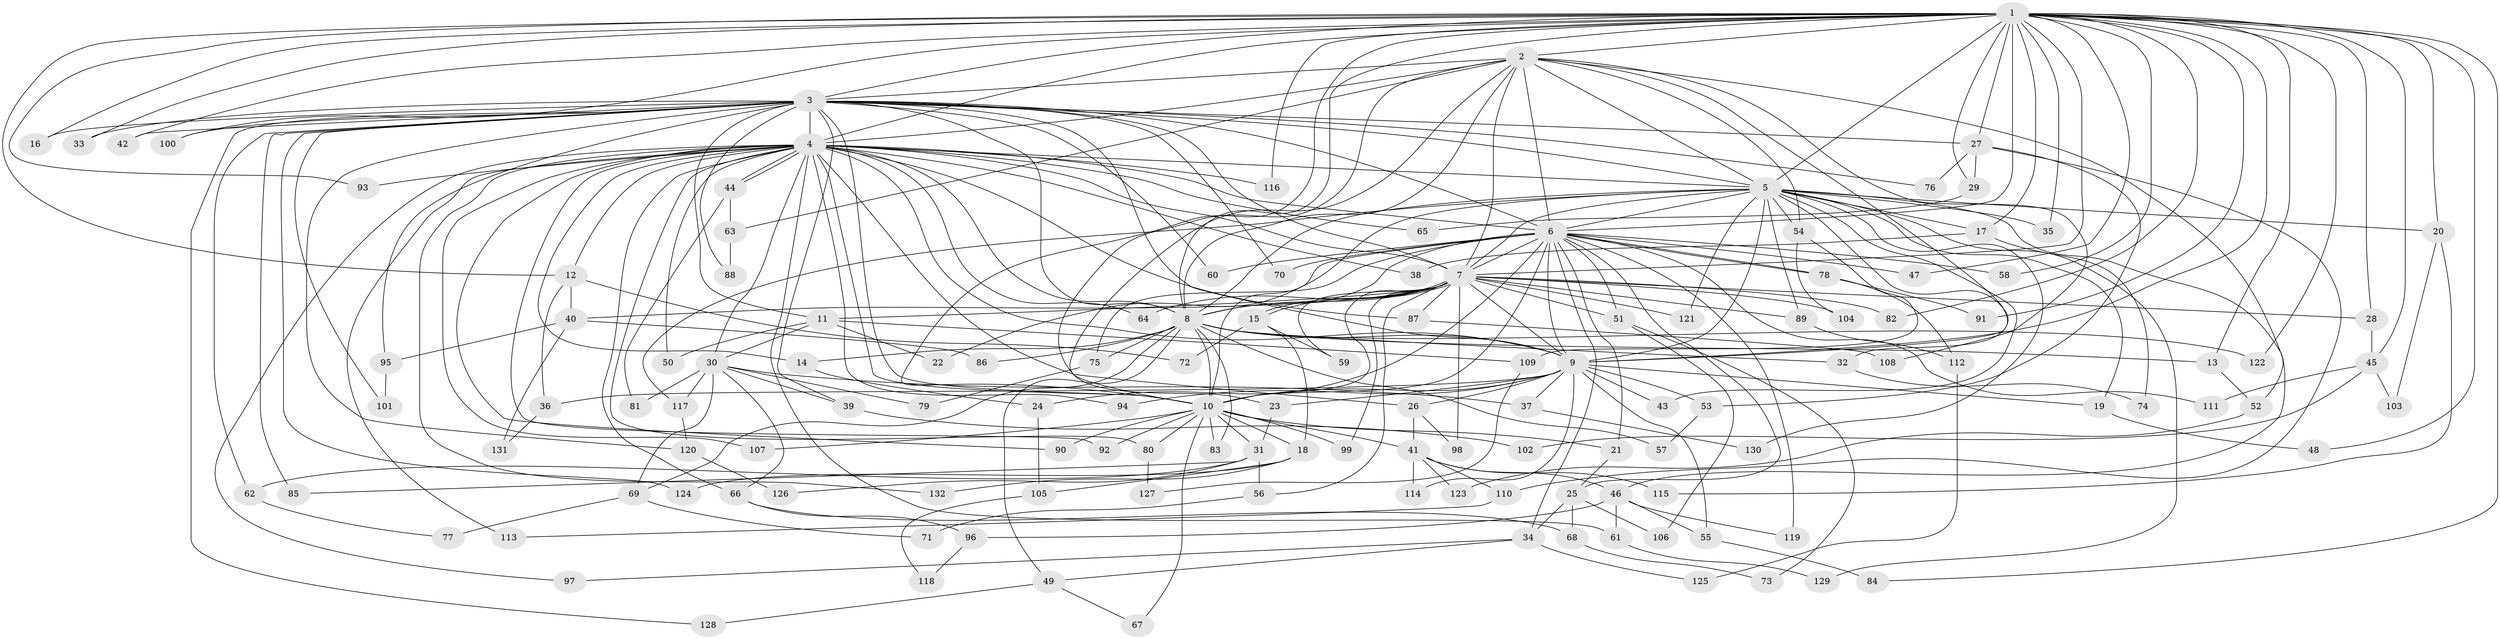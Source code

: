// Generated by graph-tools (version 1.1) at 2025/11/02/27/25 16:11:02]
// undirected, 132 vertices, 289 edges
graph export_dot {
graph [start="1"]
  node [color=gray90,style=filled];
  1;
  2;
  3;
  4;
  5;
  6;
  7;
  8;
  9;
  10;
  11;
  12;
  13;
  14;
  15;
  16;
  17;
  18;
  19;
  20;
  21;
  22;
  23;
  24;
  25;
  26;
  27;
  28;
  29;
  30;
  31;
  32;
  33;
  34;
  35;
  36;
  37;
  38;
  39;
  40;
  41;
  42;
  43;
  44;
  45;
  46;
  47;
  48;
  49;
  50;
  51;
  52;
  53;
  54;
  55;
  56;
  57;
  58;
  59;
  60;
  61;
  62;
  63;
  64;
  65;
  66;
  67;
  68;
  69;
  70;
  71;
  72;
  73;
  74;
  75;
  76;
  77;
  78;
  79;
  80;
  81;
  82;
  83;
  84;
  85;
  86;
  87;
  88;
  89;
  90;
  91;
  92;
  93;
  94;
  95;
  96;
  97;
  98;
  99;
  100;
  101;
  102;
  103;
  104;
  105;
  106;
  107;
  108;
  109;
  110;
  111;
  112;
  113;
  114;
  115;
  116;
  117;
  118;
  119;
  120;
  121;
  122;
  123;
  124;
  125;
  126;
  127;
  128;
  129;
  130;
  131;
  132;
  1 -- 2;
  1 -- 3;
  1 -- 4;
  1 -- 5;
  1 -- 6;
  1 -- 7;
  1 -- 8;
  1 -- 9;
  1 -- 10;
  1 -- 12;
  1 -- 13;
  1 -- 16;
  1 -- 17;
  1 -- 20;
  1 -- 27;
  1 -- 28;
  1 -- 29;
  1 -- 33;
  1 -- 35;
  1 -- 42;
  1 -- 45;
  1 -- 47;
  1 -- 48;
  1 -- 58;
  1 -- 82;
  1 -- 84;
  1 -- 91;
  1 -- 93;
  1 -- 100;
  1 -- 116;
  1 -- 122;
  2 -- 3;
  2 -- 4;
  2 -- 5;
  2 -- 6;
  2 -- 7;
  2 -- 8;
  2 -- 9;
  2 -- 10;
  2 -- 23;
  2 -- 52;
  2 -- 54;
  2 -- 63;
  2 -- 108;
  3 -- 4;
  3 -- 5;
  3 -- 6;
  3 -- 7;
  3 -- 8;
  3 -- 9;
  3 -- 10;
  3 -- 11;
  3 -- 16;
  3 -- 27;
  3 -- 33;
  3 -- 39;
  3 -- 42;
  3 -- 60;
  3 -- 62;
  3 -- 70;
  3 -- 76;
  3 -- 85;
  3 -- 88;
  3 -- 95;
  3 -- 100;
  3 -- 101;
  3 -- 120;
  3 -- 124;
  3 -- 128;
  4 -- 5;
  4 -- 6;
  4 -- 7;
  4 -- 8;
  4 -- 9;
  4 -- 10;
  4 -- 12;
  4 -- 14;
  4 -- 26;
  4 -- 30;
  4 -- 38;
  4 -- 44;
  4 -- 44;
  4 -- 50;
  4 -- 61;
  4 -- 64;
  4 -- 65;
  4 -- 66;
  4 -- 80;
  4 -- 87;
  4 -- 90;
  4 -- 92;
  4 -- 93;
  4 -- 94;
  4 -- 97;
  4 -- 107;
  4 -- 113;
  4 -- 116;
  4 -- 132;
  5 -- 6;
  5 -- 7;
  5 -- 8;
  5 -- 9;
  5 -- 10;
  5 -- 17;
  5 -- 19;
  5 -- 20;
  5 -- 32;
  5 -- 35;
  5 -- 43;
  5 -- 46;
  5 -- 54;
  5 -- 89;
  5 -- 117;
  5 -- 121;
  5 -- 129;
  5 -- 130;
  6 -- 7;
  6 -- 8;
  6 -- 9;
  6 -- 10;
  6 -- 21;
  6 -- 22;
  6 -- 24;
  6 -- 25;
  6 -- 34;
  6 -- 47;
  6 -- 51;
  6 -- 58;
  6 -- 60;
  6 -- 70;
  6 -- 75;
  6 -- 78;
  6 -- 78;
  6 -- 111;
  6 -- 119;
  7 -- 8;
  7 -- 9;
  7 -- 10;
  7 -- 11;
  7 -- 15;
  7 -- 15;
  7 -- 28;
  7 -- 40;
  7 -- 51;
  7 -- 56;
  7 -- 59;
  7 -- 64;
  7 -- 82;
  7 -- 87;
  7 -- 89;
  7 -- 98;
  7 -- 99;
  7 -- 104;
  7 -- 121;
  8 -- 9;
  8 -- 10;
  8 -- 13;
  8 -- 14;
  8 -- 32;
  8 -- 49;
  8 -- 57;
  8 -- 69;
  8 -- 75;
  8 -- 83;
  8 -- 86;
  8 -- 122;
  9 -- 10;
  9 -- 19;
  9 -- 23;
  9 -- 26;
  9 -- 36;
  9 -- 37;
  9 -- 43;
  9 -- 53;
  9 -- 55;
  9 -- 94;
  9 -- 114;
  10 -- 18;
  10 -- 21;
  10 -- 31;
  10 -- 41;
  10 -- 67;
  10 -- 80;
  10 -- 83;
  10 -- 90;
  10 -- 92;
  10 -- 99;
  10 -- 107;
  11 -- 22;
  11 -- 30;
  11 -- 50;
  11 -- 109;
  12 -- 36;
  12 -- 40;
  12 -- 72;
  13 -- 52;
  14 -- 24;
  15 -- 18;
  15 -- 59;
  15 -- 72;
  17 -- 38;
  17 -- 74;
  18 -- 105;
  18 -- 124;
  18 -- 132;
  19 -- 48;
  20 -- 103;
  20 -- 115;
  21 -- 25;
  23 -- 31;
  24 -- 105;
  25 -- 34;
  25 -- 68;
  25 -- 106;
  26 -- 41;
  26 -- 98;
  27 -- 29;
  27 -- 53;
  27 -- 76;
  27 -- 110;
  28 -- 45;
  29 -- 65;
  30 -- 37;
  30 -- 39;
  30 -- 66;
  30 -- 69;
  30 -- 79;
  30 -- 81;
  30 -- 117;
  31 -- 56;
  31 -- 62;
  31 -- 85;
  31 -- 126;
  32 -- 74;
  34 -- 49;
  34 -- 97;
  34 -- 125;
  36 -- 131;
  37 -- 130;
  39 -- 102;
  40 -- 86;
  40 -- 95;
  40 -- 131;
  41 -- 46;
  41 -- 110;
  41 -- 114;
  41 -- 115;
  41 -- 123;
  44 -- 63;
  44 -- 81;
  45 -- 102;
  45 -- 103;
  45 -- 111;
  46 -- 55;
  46 -- 61;
  46 -- 96;
  46 -- 119;
  49 -- 67;
  49 -- 128;
  51 -- 73;
  51 -- 106;
  52 -- 123;
  53 -- 57;
  54 -- 104;
  54 -- 109;
  55 -- 84;
  56 -- 71;
  61 -- 129;
  62 -- 77;
  63 -- 88;
  66 -- 68;
  66 -- 96;
  68 -- 73;
  69 -- 71;
  69 -- 77;
  75 -- 79;
  78 -- 91;
  78 -- 112;
  80 -- 127;
  87 -- 108;
  89 -- 112;
  95 -- 101;
  96 -- 118;
  105 -- 118;
  109 -- 127;
  110 -- 113;
  112 -- 125;
  117 -- 120;
  120 -- 126;
}
